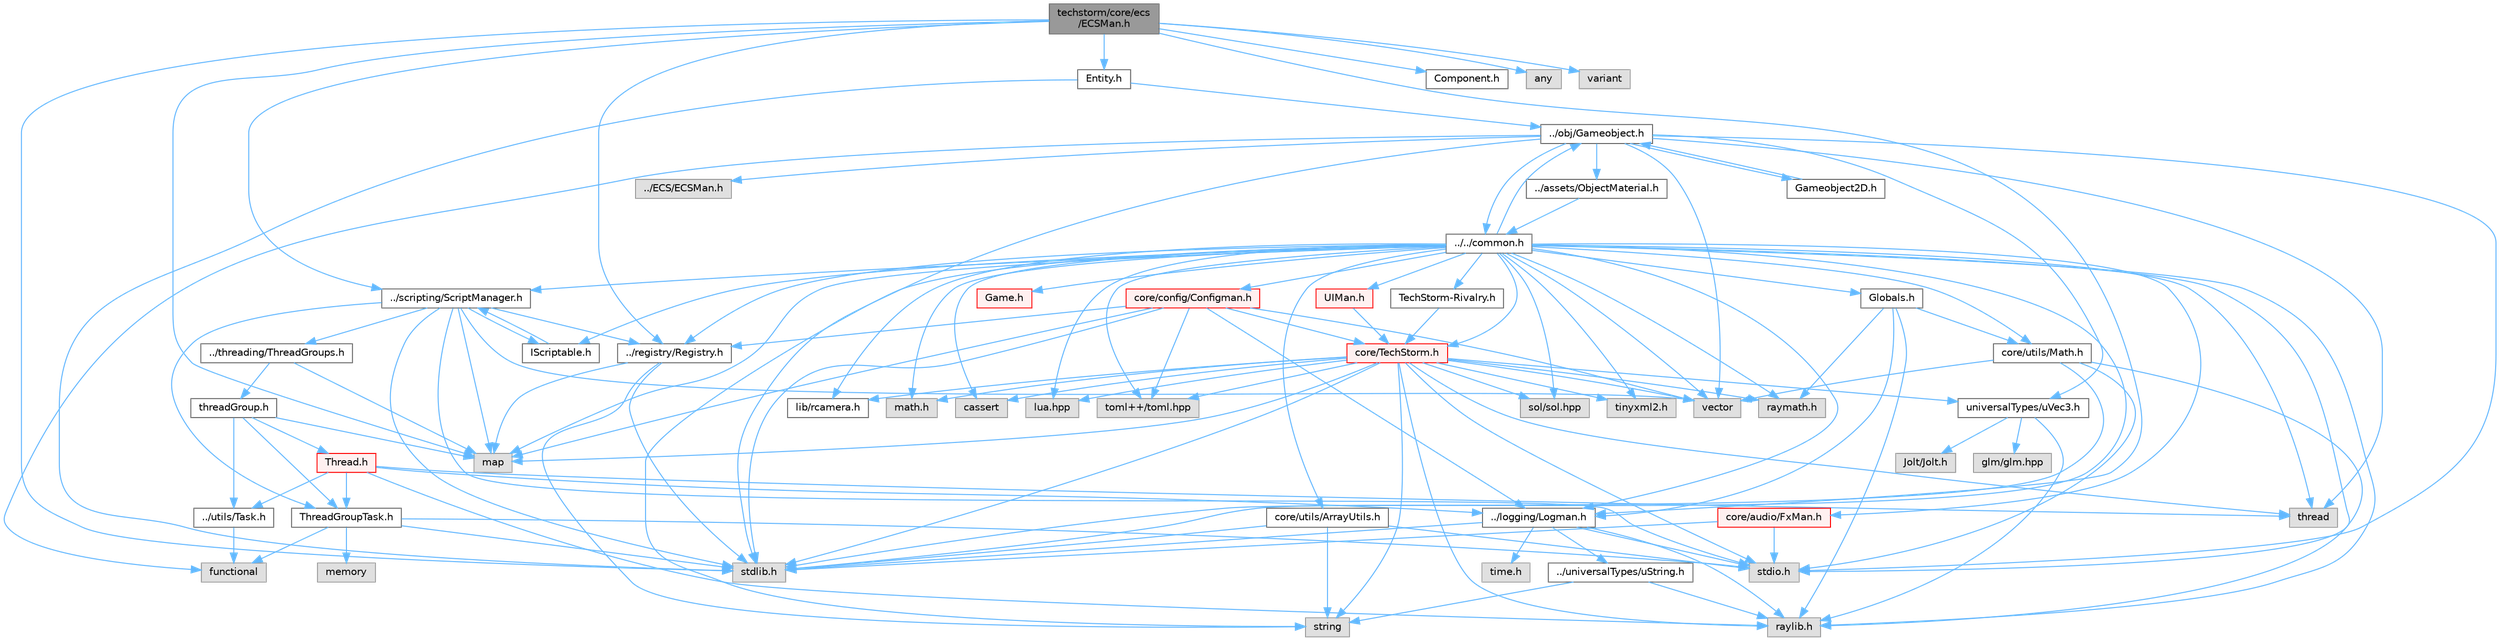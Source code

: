 digraph "techstorm/core/ecs/ECSMan.h"
{
 // LATEX_PDF_SIZE
  bgcolor="transparent";
  edge [fontname=Helvetica,fontsize=10,labelfontname=Helvetica,labelfontsize=10];
  node [fontname=Helvetica,fontsize=10,shape=box,height=0.2,width=0.4];
  Node1 [id="Node000001",label="techstorm/core/ecs\l/ECSMan.h",height=0.2,width=0.4,color="gray40", fillcolor="grey60", style="filled", fontcolor="black",tooltip=" "];
  Node1 -> Node2 [id="edge1_Node000001_Node000002",color="steelblue1",style="solid",tooltip=" "];
  Node2 [id="Node000002",label="../scripting/ScriptManager.h",height=0.2,width=0.4,color="grey40", fillcolor="white", style="filled",URL="$core_2scripting_2_script_manager_8h.html",tooltip=" "];
  Node2 -> Node3 [id="edge2_Node000002_Node000003",color="steelblue1",style="solid",tooltip=" "];
  Node3 [id="Node000003",label="stdio.h",height=0.2,width=0.4,color="grey60", fillcolor="#E0E0E0", style="filled",tooltip=" "];
  Node2 -> Node4 [id="edge3_Node000002_Node000004",color="steelblue1",style="solid",tooltip=" "];
  Node4 [id="Node000004",label="stdlib.h",height=0.2,width=0.4,color="grey60", fillcolor="#E0E0E0", style="filled",tooltip=" "];
  Node2 -> Node5 [id="edge4_Node000002_Node000005",color="steelblue1",style="solid",tooltip=" "];
  Node5 [id="Node000005",label="vector",height=0.2,width=0.4,color="grey60", fillcolor="#E0E0E0", style="filled",tooltip=" "];
  Node2 -> Node6 [id="edge5_Node000002_Node000006",color="steelblue1",style="solid",tooltip=" "];
  Node6 [id="Node000006",label="map",height=0.2,width=0.4,color="grey60", fillcolor="#E0E0E0", style="filled",tooltip=" "];
  Node2 -> Node7 [id="edge6_Node000002_Node000007",color="steelblue1",style="solid",tooltip=" "];
  Node7 [id="Node000007",label="IScriptable.h",height=0.2,width=0.4,color="grey40", fillcolor="white", style="filled",URL="$core_2scripting_2_i_scriptable_8h.html",tooltip=" "];
  Node7 -> Node2 [id="edge7_Node000007_Node000002",color="steelblue1",style="solid",tooltip=" "];
  Node2 -> Node8 [id="edge8_Node000002_Node000008",color="steelblue1",style="solid",tooltip=" "];
  Node8 [id="Node000008",label="../registry/Registry.h",height=0.2,width=0.4,color="grey40", fillcolor="white", style="filled",URL="$core_2registry_2_registry_8h.html",tooltip=" "];
  Node8 -> Node4 [id="edge9_Node000008_Node000004",color="steelblue1",style="solid",tooltip=" "];
  Node8 -> Node6 [id="edge10_Node000008_Node000006",color="steelblue1",style="solid",tooltip=" "];
  Node8 -> Node9 [id="edge11_Node000008_Node000009",color="steelblue1",style="solid",tooltip=" "];
  Node9 [id="Node000009",label="string",height=0.2,width=0.4,color="grey60", fillcolor="#E0E0E0", style="filled",tooltip=" "];
  Node2 -> Node10 [id="edge12_Node000002_Node000010",color="steelblue1",style="solid",tooltip=" "];
  Node10 [id="Node000010",label="../threading/ThreadGroups.h",height=0.2,width=0.4,color="grey40", fillcolor="white", style="filled",URL="$core_2threading_2_thread_groups_8h.html",tooltip=" "];
  Node10 -> Node6 [id="edge13_Node000010_Node000006",color="steelblue1",style="solid",tooltip=" "];
  Node10 -> Node11 [id="edge14_Node000010_Node000011",color="steelblue1",style="solid",tooltip=" "];
  Node11 [id="Node000011",label="threadGroup.h",height=0.2,width=0.4,color="grey40", fillcolor="white", style="filled",URL="$core_2threading_2_thread_group_8h.html",tooltip=" "];
  Node11 -> Node12 [id="edge15_Node000011_Node000012",color="steelblue1",style="solid",tooltip=" "];
  Node12 [id="Node000012",label="Thread.h",height=0.2,width=0.4,color="red", fillcolor="#FFF0F0", style="filled",URL="$core_2threading_2_thread_8h.html",tooltip=" "];
  Node12 -> Node13 [id="edge16_Node000012_Node000013",color="steelblue1",style="solid",tooltip=" "];
  Node13 [id="Node000013",label="raylib.h",height=0.2,width=0.4,color="grey60", fillcolor="#E0E0E0", style="filled",tooltip=" "];
  Node12 -> Node14 [id="edge17_Node000012_Node000014",color="steelblue1",style="solid",tooltip=" "];
  Node14 [id="Node000014",label="thread",height=0.2,width=0.4,color="grey60", fillcolor="#E0E0E0", style="filled",tooltip=" "];
  Node12 -> Node16 [id="edge18_Node000012_Node000016",color="steelblue1",style="solid",tooltip=" "];
  Node16 [id="Node000016",label="../utils/Task.h",height=0.2,width=0.4,color="grey40", fillcolor="white", style="filled",URL="$core_2utils_2_task_8h.html",tooltip=" "];
  Node16 -> Node17 [id="edge19_Node000016_Node000017",color="steelblue1",style="solid",tooltip=" "];
  Node17 [id="Node000017",label="functional",height=0.2,width=0.4,color="grey60", fillcolor="#E0E0E0", style="filled",tooltip=" "];
  Node12 -> Node18 [id="edge20_Node000012_Node000018",color="steelblue1",style="solid",tooltip=" "];
  Node18 [id="Node000018",label="../logging/Logman.h",height=0.2,width=0.4,color="grey40", fillcolor="white", style="filled",URL="$core_2logging_2_logman_8h.html",tooltip=" "];
  Node18 -> Node3 [id="edge21_Node000018_Node000003",color="steelblue1",style="solid",tooltip=" "];
  Node18 -> Node4 [id="edge22_Node000018_Node000004",color="steelblue1",style="solid",tooltip=" "];
  Node18 -> Node19 [id="edge23_Node000018_Node000019",color="steelblue1",style="solid",tooltip=" "];
  Node19 [id="Node000019",label="time.h",height=0.2,width=0.4,color="grey60", fillcolor="#E0E0E0", style="filled",tooltip=" "];
  Node18 -> Node13 [id="edge24_Node000018_Node000013",color="steelblue1",style="solid",tooltip=" "];
  Node18 -> Node20 [id="edge25_Node000018_Node000020",color="steelblue1",style="solid",tooltip=" "];
  Node20 [id="Node000020",label="../universalTypes/uString.h",height=0.2,width=0.4,color="grey40", fillcolor="white", style="filled",URL="$u_string_8h.html",tooltip=" "];
  Node20 -> Node9 [id="edge26_Node000020_Node000009",color="steelblue1",style="solid",tooltip=" "];
  Node20 -> Node13 [id="edge27_Node000020_Node000013",color="steelblue1",style="solid",tooltip=" "];
  Node12 -> Node21 [id="edge28_Node000012_Node000021",color="steelblue1",style="solid",tooltip=" "];
  Node21 [id="Node000021",label="ThreadGroupTask.h",height=0.2,width=0.4,color="grey40", fillcolor="white", style="filled",URL="$core_2threading_2_thread_group_task_8h.html",tooltip=" "];
  Node21 -> Node22 [id="edge29_Node000021_Node000022",color="steelblue1",style="solid",tooltip=" "];
  Node22 [id="Node000022",label="memory",height=0.2,width=0.4,color="grey60", fillcolor="#E0E0E0", style="filled",tooltip=" "];
  Node21 -> Node3 [id="edge30_Node000021_Node000003",color="steelblue1",style="solid",tooltip=" "];
  Node21 -> Node4 [id="edge31_Node000021_Node000004",color="steelblue1",style="solid",tooltip=" "];
  Node21 -> Node17 [id="edge32_Node000021_Node000017",color="steelblue1",style="solid",tooltip=" "];
  Node11 -> Node6 [id="edge33_Node000011_Node000006",color="steelblue1",style="solid",tooltip=" "];
  Node11 -> Node16 [id="edge34_Node000011_Node000016",color="steelblue1",style="solid",tooltip=" "];
  Node11 -> Node21 [id="edge35_Node000011_Node000021",color="steelblue1",style="solid",tooltip=" "];
  Node2 -> Node21 [id="edge36_Node000002_Node000021",color="steelblue1",style="solid",tooltip=" "];
  Node1 -> Node8 [id="edge37_Node000001_Node000008",color="steelblue1",style="solid",tooltip=" "];
  Node1 -> Node18 [id="edge38_Node000001_Node000018",color="steelblue1",style="solid",tooltip=" "];
  Node1 -> Node23 [id="edge39_Node000001_Node000023",color="steelblue1",style="solid",tooltip=" "];
  Node23 [id="Node000023",label="Component.h",height=0.2,width=0.4,color="grey40", fillcolor="white", style="filled",URL="$core_2ecs_2_component_8h.html",tooltip=" "];
  Node1 -> Node24 [id="edge40_Node000001_Node000024",color="steelblue1",style="solid",tooltip=" "];
  Node24 [id="Node000024",label="Entity.h",height=0.2,width=0.4,color="grey40", fillcolor="white", style="filled",URL="$core_2ecs_2_entity_8h.html",tooltip=" "];
  Node24 -> Node25 [id="edge41_Node000024_Node000025",color="steelblue1",style="solid",tooltip=" "];
  Node25 [id="Node000025",label="../obj/Gameobject.h",height=0.2,width=0.4,color="grey40", fillcolor="white", style="filled",URL="$core_2obj_2_gameobject_8h.html",tooltip=" "];
  Node25 -> Node26 [id="edge42_Node000025_Node000026",color="steelblue1",style="solid",tooltip=" "];
  Node26 [id="Node000026",label="../../common.h",height=0.2,width=0.4,color="grey40", fillcolor="white", style="filled",URL="$_common_8h.html",tooltip=" "];
  Node26 -> Node13 [id="edge43_Node000026_Node000013",color="steelblue1",style="solid",tooltip=" "];
  Node26 -> Node27 [id="edge44_Node000026_Node000027",color="steelblue1",style="solid",tooltip=" "];
  Node27 [id="Node000027",label="raymath.h",height=0.2,width=0.4,color="grey60", fillcolor="#E0E0E0", style="filled",tooltip=" "];
  Node26 -> Node28 [id="edge45_Node000026_Node000028",color="steelblue1",style="solid",tooltip=" "];
  Node28 [id="Node000028",label="lib/rcamera.h",height=0.2,width=0.4,color="grey40", fillcolor="white", style="filled",URL="$rcamera_8h.html",tooltip=" "];
  Node26 -> Node3 [id="edge46_Node000026_Node000003",color="steelblue1",style="solid",tooltip=" "];
  Node26 -> Node4 [id="edge47_Node000026_Node000004",color="steelblue1",style="solid",tooltip=" "];
  Node26 -> Node9 [id="edge48_Node000026_Node000009",color="steelblue1",style="solid",tooltip=" "];
  Node26 -> Node5 [id="edge49_Node000026_Node000005",color="steelblue1",style="solid",tooltip=" "];
  Node26 -> Node6 [id="edge50_Node000026_Node000006",color="steelblue1",style="solid",tooltip=" "];
  Node26 -> Node14 [id="edge51_Node000026_Node000014",color="steelblue1",style="solid",tooltip=" "];
  Node26 -> Node29 [id="edge52_Node000026_Node000029",color="steelblue1",style="solid",tooltip=" "];
  Node29 [id="Node000029",label="math.h",height=0.2,width=0.4,color="grey60", fillcolor="#E0E0E0", style="filled",tooltip=" "];
  Node26 -> Node30 [id="edge53_Node000026_Node000030",color="steelblue1",style="solid",tooltip=" "];
  Node30 [id="Node000030",label="cassert",height=0.2,width=0.4,color="grey60", fillcolor="#E0E0E0", style="filled",tooltip=" "];
  Node26 -> Node31 [id="edge54_Node000026_Node000031",color="steelblue1",style="solid",tooltip=" "];
  Node31 [id="Node000031",label="lua.hpp",height=0.2,width=0.4,color="grey60", fillcolor="#E0E0E0", style="filled",tooltip=" "];
  Node26 -> Node32 [id="edge55_Node000026_Node000032",color="steelblue1",style="solid",tooltip=" "];
  Node32 [id="Node000032",label="sol/sol.hpp",height=0.2,width=0.4,color="grey60", fillcolor="#E0E0E0", style="filled",tooltip=" "];
  Node26 -> Node33 [id="edge56_Node000026_Node000033",color="steelblue1",style="solid",tooltip=" "];
  Node33 [id="Node000033",label="toml++/toml.hpp",height=0.2,width=0.4,color="grey60", fillcolor="#E0E0E0", style="filled",tooltip=" "];
  Node26 -> Node34 [id="edge57_Node000026_Node000034",color="steelblue1",style="solid",tooltip=" "];
  Node34 [id="Node000034",label="tinyxml2.h",height=0.2,width=0.4,color="grey60", fillcolor="#E0E0E0", style="filled",tooltip=" "];
  Node26 -> Node35 [id="edge58_Node000026_Node000035",color="steelblue1",style="solid",tooltip=" "];
  Node35 [id="Node000035",label="Globals.h",height=0.2,width=0.4,color="grey40", fillcolor="white", style="filled",URL="$_globals_8h.html",tooltip=" "];
  Node35 -> Node13 [id="edge59_Node000035_Node000013",color="steelblue1",style="solid",tooltip=" "];
  Node35 -> Node27 [id="edge60_Node000035_Node000027",color="steelblue1",style="solid",tooltip=" "];
  Node35 -> Node36 [id="edge61_Node000035_Node000036",color="steelblue1",style="solid",tooltip=" "];
  Node36 [id="Node000036",label="core/utils/Math.h",height=0.2,width=0.4,color="grey40", fillcolor="white", style="filled",URL="$core_2utils_2_math_8h.html",tooltip=" "];
  Node36 -> Node13 [id="edge62_Node000036_Node000013",color="steelblue1",style="solid",tooltip=" "];
  Node36 -> Node4 [id="edge63_Node000036_Node000004",color="steelblue1",style="solid",tooltip=" "];
  Node36 -> Node3 [id="edge64_Node000036_Node000003",color="steelblue1",style="solid",tooltip=" "];
  Node36 -> Node5 [id="edge65_Node000036_Node000005",color="steelblue1",style="solid",tooltip=" "];
  Node35 -> Node18 [id="edge66_Node000035_Node000018",color="steelblue1",style="solid",tooltip=" "];
  Node26 -> Node37 [id="edge67_Node000026_Node000037",color="steelblue1",style="solid",tooltip=" "];
  Node37 [id="Node000037",label="core/TechStorm.h",height=0.2,width=0.4,color="red", fillcolor="#FFF0F0", style="filled",URL="$_tech_storm_8h.html",tooltip=" "];
  Node37 -> Node13 [id="edge68_Node000037_Node000013",color="steelblue1",style="solid",tooltip=" "];
  Node37 -> Node27 [id="edge69_Node000037_Node000027",color="steelblue1",style="solid",tooltip=" "];
  Node37 -> Node28 [id="edge70_Node000037_Node000028",color="steelblue1",style="solid",tooltip=" "];
  Node37 -> Node3 [id="edge71_Node000037_Node000003",color="steelblue1",style="solid",tooltip=" "];
  Node37 -> Node4 [id="edge72_Node000037_Node000004",color="steelblue1",style="solid",tooltip=" "];
  Node37 -> Node5 [id="edge73_Node000037_Node000005",color="steelblue1",style="solid",tooltip=" "];
  Node37 -> Node9 [id="edge74_Node000037_Node000009",color="steelblue1",style="solid",tooltip=" "];
  Node37 -> Node6 [id="edge75_Node000037_Node000006",color="steelblue1",style="solid",tooltip=" "];
  Node37 -> Node14 [id="edge76_Node000037_Node000014",color="steelblue1",style="solid",tooltip=" "];
  Node37 -> Node29 [id="edge77_Node000037_Node000029",color="steelblue1",style="solid",tooltip=" "];
  Node37 -> Node30 [id="edge78_Node000037_Node000030",color="steelblue1",style="solid",tooltip=" "];
  Node37 -> Node31 [id="edge79_Node000037_Node000031",color="steelblue1",style="solid",tooltip=" "];
  Node37 -> Node32 [id="edge80_Node000037_Node000032",color="steelblue1",style="solid",tooltip=" "];
  Node37 -> Node33 [id="edge81_Node000037_Node000033",color="steelblue1",style="solid",tooltip=" "];
  Node37 -> Node34 [id="edge82_Node000037_Node000034",color="steelblue1",style="solid",tooltip=" "];
  Node37 -> Node43 [id="edge83_Node000037_Node000043",color="steelblue1",style="solid",tooltip=" "];
  Node43 [id="Node000043",label="universalTypes/uVec3.h",height=0.2,width=0.4,color="grey40", fillcolor="white", style="filled",URL="$u_vec3_8h.html",tooltip=" "];
  Node43 -> Node13 [id="edge84_Node000043_Node000013",color="steelblue1",style="solid",tooltip=" "];
  Node43 -> Node44 [id="edge85_Node000043_Node000044",color="steelblue1",style="solid",tooltip=" "];
  Node44 [id="Node000044",label="Jolt/Jolt.h",height=0.2,width=0.4,color="grey60", fillcolor="#E0E0E0", style="filled",tooltip=" "];
  Node43 -> Node42 [id="edge86_Node000043_Node000042",color="steelblue1",style="solid",tooltip=" "];
  Node42 [id="Node000042",label="glm/glm.hpp",height=0.2,width=0.4,color="grey60", fillcolor="#E0E0E0", style="filled",tooltip=" "];
  Node26 -> Node47 [id="edge87_Node000026_Node000047",color="steelblue1",style="solid",tooltip=" "];
  Node47 [id="Node000047",label="core/config/Configman.h",height=0.2,width=0.4,color="red", fillcolor="#FFF0F0", style="filled",URL="$core_2config_2_configman_8h.html",tooltip=" "];
  Node47 -> Node37 [id="edge88_Node000047_Node000037",color="steelblue1",style="solid",tooltip=" "];
  Node47 -> Node18 [id="edge89_Node000047_Node000018",color="steelblue1",style="solid",tooltip=" "];
  Node47 -> Node8 [id="edge90_Node000047_Node000008",color="steelblue1",style="solid",tooltip=" "];
  Node47 -> Node33 [id="edge91_Node000047_Node000033",color="steelblue1",style="solid",tooltip=" "];
  Node47 -> Node5 [id="edge92_Node000047_Node000005",color="steelblue1",style="solid",tooltip=" "];
  Node47 -> Node4 [id="edge93_Node000047_Node000004",color="steelblue1",style="solid",tooltip=" "];
  Node47 -> Node6 [id="edge94_Node000047_Node000006",color="steelblue1",style="solid",tooltip=" "];
  Node26 -> Node18 [id="edge95_Node000026_Node000018",color="steelblue1",style="solid",tooltip=" "];
  Node26 -> Node25 [id="edge96_Node000026_Node000025",color="steelblue1",style="solid",tooltip=" "];
  Node26 -> Node36 [id="edge97_Node000026_Node000036",color="steelblue1",style="solid",tooltip=" "];
  Node26 -> Node8 [id="edge98_Node000026_Node000008",color="steelblue1",style="solid",tooltip=" "];
  Node26 -> Node2 [id="edge99_Node000026_Node000002",color="steelblue1",style="solid",tooltip=" "];
  Node26 -> Node7 [id="edge100_Node000026_Node000007",color="steelblue1",style="solid",tooltip=" "];
  Node26 -> Node74 [id="edge101_Node000026_Node000074",color="steelblue1",style="solid",tooltip=" "];
  Node74 [id="Node000074",label="core/utils/ArrayUtils.h",height=0.2,width=0.4,color="grey40", fillcolor="white", style="filled",URL="$core_2utils_2_array_utils_8h.html",tooltip=" "];
  Node74 -> Node3 [id="edge102_Node000074_Node000003",color="steelblue1",style="solid",tooltip=" "];
  Node74 -> Node4 [id="edge103_Node000074_Node000004",color="steelblue1",style="solid",tooltip=" "];
  Node74 -> Node9 [id="edge104_Node000074_Node000009",color="steelblue1",style="solid",tooltip=" "];
  Node26 -> Node75 [id="edge105_Node000026_Node000075",color="steelblue1",style="solid",tooltip=" "];
  Node75 [id="Node000075",label="core/audio/FxMan.h",height=0.2,width=0.4,color="red", fillcolor="#FFF0F0", style="filled",URL="$core_2audio_2_fx_man_8h.html",tooltip=" "];
  Node75 -> Node4 [id="edge106_Node000075_Node000004",color="steelblue1",style="solid",tooltip=" "];
  Node75 -> Node3 [id="edge107_Node000075_Node000003",color="steelblue1",style="solid",tooltip=" "];
  Node26 -> Node79 [id="edge108_Node000026_Node000079",color="steelblue1",style="solid",tooltip=" "];
  Node79 [id="Node000079",label="UIMan.h",height=0.2,width=0.4,color="red", fillcolor="#FFF0F0", style="filled",URL="$core_2ui_2_u_i_man_8h.html",tooltip=" "];
  Node79 -> Node37 [id="edge109_Node000079_Node000037",color="steelblue1",style="solid",tooltip=" "];
  Node26 -> Node85 [id="edge110_Node000026_Node000085",color="steelblue1",style="solid",tooltip=" "];
  Node85 [id="Node000085",label="TechStorm-Rivalry.h",height=0.2,width=0.4,color="grey40", fillcolor="white", style="filled",URL="$techstorm-rivalry_8h.html",tooltip=" "];
  Node85 -> Node37 [id="edge111_Node000085_Node000037",color="steelblue1",style="solid",tooltip=" "];
  Node26 -> Node86 [id="edge112_Node000026_Node000086",color="steelblue1",style="solid",tooltip=" "];
  Node86 [id="Node000086",label="Game.h",height=0.2,width=0.4,color="red", fillcolor="#FFF0F0", style="filled",URL="$_game_8h.html",tooltip=" "];
  Node25 -> Node118 [id="edge113_Node000025_Node000118",color="steelblue1",style="solid",tooltip=" "];
  Node118 [id="Node000118",label="Gameobject2D.h",height=0.2,width=0.4,color="grey40", fillcolor="white", style="filled",URL="$core_2obj_2_gameobject2_d_8h.html",tooltip=" "];
  Node118 -> Node25 [id="edge114_Node000118_Node000025",color="steelblue1",style="solid",tooltip=" "];
  Node25 -> Node119 [id="edge115_Node000025_Node000119",color="steelblue1",style="solid",tooltip=" "];
  Node119 [id="Node000119",label="../ECS/ECSMan.h",height=0.2,width=0.4,color="grey60", fillcolor="#E0E0E0", style="filled",tooltip=" "];
  Node25 -> Node120 [id="edge116_Node000025_Node000120",color="steelblue1",style="solid",tooltip=" "];
  Node120 [id="Node000120",label="../assets/ObjectMaterial.h",height=0.2,width=0.4,color="grey40", fillcolor="white", style="filled",URL="$core_2assets_2_object_material_8h.html",tooltip=" "];
  Node120 -> Node26 [id="edge117_Node000120_Node000026",color="steelblue1",style="solid",tooltip=" "];
  Node25 -> Node43 [id="edge118_Node000025_Node000043",color="steelblue1",style="solid",tooltip=" "];
  Node25 -> Node3 [id="edge119_Node000025_Node000003",color="steelblue1",style="solid",tooltip=" "];
  Node25 -> Node4 [id="edge120_Node000025_Node000004",color="steelblue1",style="solid",tooltip=" "];
  Node25 -> Node5 [id="edge121_Node000025_Node000005",color="steelblue1",style="solid",tooltip=" "];
  Node25 -> Node17 [id="edge122_Node000025_Node000017",color="steelblue1",style="solid",tooltip=" "];
  Node25 -> Node14 [id="edge123_Node000025_Node000014",color="steelblue1",style="solid",tooltip=" "];
  Node24 -> Node4 [id="edge124_Node000024_Node000004",color="steelblue1",style="solid",tooltip=" "];
  Node1 -> Node4 [id="edge125_Node000001_Node000004",color="steelblue1",style="solid",tooltip=" "];
  Node1 -> Node6 [id="edge126_Node000001_Node000006",color="steelblue1",style="solid",tooltip=" "];
  Node1 -> Node116 [id="edge127_Node000001_Node000116",color="steelblue1",style="solid",tooltip=" "];
  Node116 [id="Node000116",label="any",height=0.2,width=0.4,color="grey60", fillcolor="#E0E0E0", style="filled",tooltip=" "];
  Node1 -> Node121 [id="edge128_Node000001_Node000121",color="steelblue1",style="solid",tooltip=" "];
  Node121 [id="Node000121",label="variant",height=0.2,width=0.4,color="grey60", fillcolor="#E0E0E0", style="filled",tooltip=" "];
}
